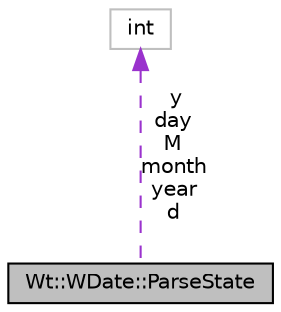 digraph "Wt::WDate::ParseState"
{
 // LATEX_PDF_SIZE
  edge [fontname="Helvetica",fontsize="10",labelfontname="Helvetica",labelfontsize="10"];
  node [fontname="Helvetica",fontsize="10",shape=record];
  Node1 [label="Wt::WDate::ParseState",height=0.2,width=0.4,color="black", fillcolor="grey75", style="filled", fontcolor="black",tooltip=" "];
  Node2 -> Node1 [dir="back",color="darkorchid3",fontsize="10",style="dashed",label=" y\nday\nM\nmonth\nyear\nd" ];
  Node2 [label="int",height=0.2,width=0.4,color="grey75", fillcolor="white", style="filled",tooltip=" "];
}
